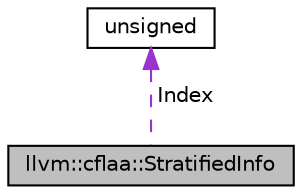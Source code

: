 digraph "llvm::cflaa::StratifiedInfo"
{
 // LATEX_PDF_SIZE
  bgcolor="transparent";
  edge [fontname="Helvetica",fontsize="10",labelfontname="Helvetica",labelfontsize="10"];
  node [fontname="Helvetica",fontsize="10",shape="box"];
  Node1 [label="llvm::cflaa::StratifiedInfo",height=0.2,width=0.4,color="black", fillcolor="grey75", style="filled", fontcolor="black",tooltip="NOTE: ^ This can't be a short – bootstrapping clang has a case where ~1M sets exist."];
  Node2 -> Node1 [dir="back",color="darkorchid3",fontsize="10",style="dashed",label=" Index" ,fontname="Helvetica"];
  Node2 [label="unsigned",height=0.2,width=0.4,color="black",URL="$classunsigned.html",tooltip=" "];
}
